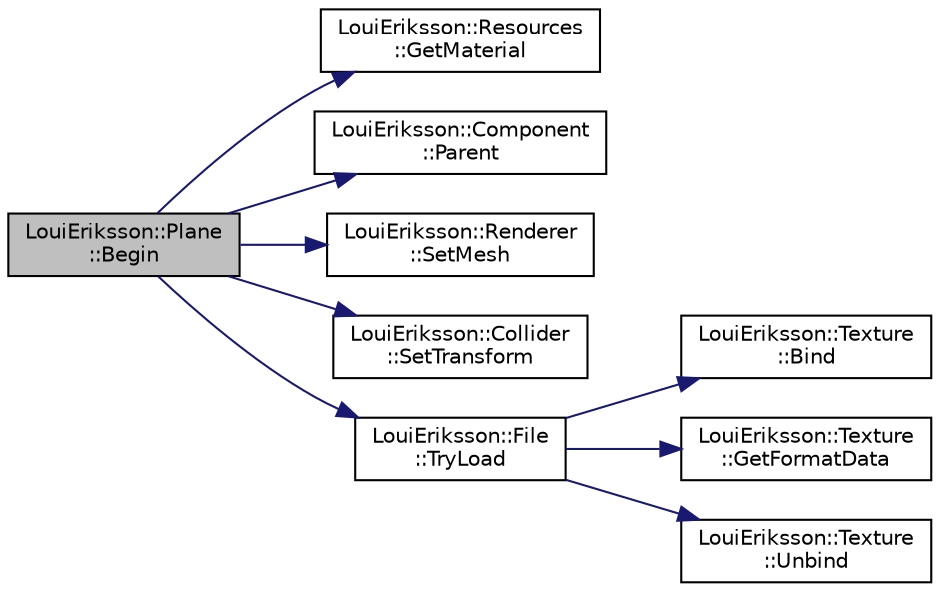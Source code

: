 digraph "LouiEriksson::Plane::Begin"
{
 // LATEX_PDF_SIZE
  edge [fontname="Helvetica",fontsize="10",labelfontname="Helvetica",labelfontsize="10"];
  node [fontname="Helvetica",fontsize="10",shape=record];
  rankdir="LR";
  Node1 [label="LouiEriksson::Plane\l::Begin",height=0.2,width=0.4,color="black", fillcolor="grey75", style="filled", fontcolor="black",tooltip="Called at the beginning of every frame."];
  Node1 -> Node2 [color="midnightblue",fontsize="10",style="solid"];
  Node2 [label="LouiEriksson::Resources\l::GetMaterial",height=0.2,width=0.4,color="black", fillcolor="white", style="filled",URL="$class_loui_eriksson_1_1_resources.html#a97e55f53dfdced6266ed6c92601ba8a2",tooltip=" "];
  Node1 -> Node3 [color="midnightblue",fontsize="10",style="solid"];
  Node3 [label="LouiEriksson::Component\l::Parent",height=0.2,width=0.4,color="black", fillcolor="white", style="filled",URL="$class_loui_eriksson_1_1_component.html#a87b48c3303da952daec2db4c1b18f1a9",tooltip="Get the Component's parent GameObject."];
  Node1 -> Node4 [color="midnightblue",fontsize="10",style="solid"];
  Node4 [label="LouiEriksson::Renderer\l::SetMesh",height=0.2,width=0.4,color="black", fillcolor="white", style="filled",URL="$class_loui_eriksson_1_1_renderer.html#a0e8bf410ca805bf32b21827181fdb5e5",tooltip="Set the Mesh of the Renderer."];
  Node1 -> Node5 [color="midnightblue",fontsize="10",style="solid"];
  Node5 [label="LouiEriksson::Collider\l::SetTransform",height=0.2,width=0.4,color="black", fillcolor="white", style="filled",URL="$class_loui_eriksson_1_1_collider.html#a7482f21d063f9572e7befb2a4220af20",tooltip="Set the Transform of the Collider."];
  Node1 -> Node6 [color="midnightblue",fontsize="10",style="solid"];
  Node6 [label="LouiEriksson::File\l::TryLoad",height=0.2,width=0.4,color="black", fillcolor="white", style="filled",URL="$class_loui_eriksson_1_1_file.html#a0032f04b0f4541c7b6e75e73005d55dd",tooltip=" "];
  Node6 -> Node7 [color="midnightblue",fontsize="10",style="solid"];
  Node7 [label="LouiEriksson::Texture\l::Bind",height=0.2,width=0.4,color="black", fillcolor="white", style="filled",URL="$class_loui_eriksson_1_1_texture.html#a71fb463b2be6a3d1c1dfca60ad0f6be0",tooltip="Bind the provided Texture."];
  Node6 -> Node8 [color="midnightblue",fontsize="10",style="solid"];
  Node8 [label="LouiEriksson::Texture\l::GetFormatData",height=0.2,width=0.4,color="black", fillcolor="white", style="filled",URL="$class_loui_eriksson_1_1_texture.html#a37357f5df389ba43413c64cbd895c995",tooltip="Determine a Texture's format and number of channels using its pixel format."];
  Node6 -> Node9 [color="midnightblue",fontsize="10",style="solid"];
  Node9 [label="LouiEriksson::Texture\l::Unbind",height=0.2,width=0.4,color="black", fillcolor="white", style="filled",URL="$class_loui_eriksson_1_1_texture.html#adb63e73e6812f543a351de989c177978",tooltip="Unbind the currently bound Texture."];
}
